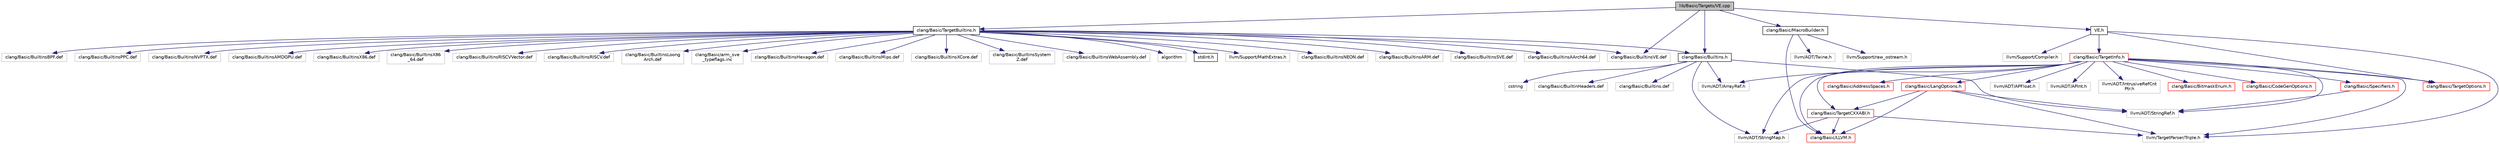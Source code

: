 digraph "lib/Basic/Targets/VE.cpp"
{
 // LATEX_PDF_SIZE
  bgcolor="transparent";
  edge [fontname="Helvetica",fontsize="10",labelfontname="Helvetica",labelfontsize="10"];
  node [fontname="Helvetica",fontsize="10",shape=record];
  Node1 [label="lib/Basic/Targets/VE.cpp",height=0.2,width=0.4,color="black", fillcolor="grey75", style="filled", fontcolor="black",tooltip=" "];
  Node1 -> Node2 [color="midnightblue",fontsize="10",style="solid",fontname="Helvetica"];
  Node2 [label="VE.h",height=0.2,width=0.4,color="black",URL="$Basic_2Targets_2VE_8h.html",tooltip=" "];
  Node2 -> Node3 [color="midnightblue",fontsize="10",style="solid",fontname="Helvetica"];
  Node3 [label="clang/Basic/TargetInfo.h",height=0.2,width=0.4,color="red",URL="$include_2clang_2Basic_2TargetInfo_8h.html",tooltip=" "];
  Node3 -> Node4 [color="midnightblue",fontsize="10",style="solid",fontname="Helvetica"];
  Node4 [label="clang/Basic/AddressSpaces.h",height=0.2,width=0.4,color="red",URL="$AddressSpaces_8h.html",tooltip=" "];
  Node3 -> Node6 [color="midnightblue",fontsize="10",style="solid",fontname="Helvetica"];
  Node6 [label="clang/Basic/BitmaskEnum.h",height=0.2,width=0.4,color="red",URL="$BitmaskEnum_8h.html",tooltip=" "];
  Node3 -> Node8 [color="midnightblue",fontsize="10",style="solid",fontname="Helvetica"];
  Node8 [label="clang/Basic/CodeGenOptions.h",height=0.2,width=0.4,color="red",URL="$CodeGenOptions_8h.html",tooltip=" "];
  Node3 -> Node11 [color="midnightblue",fontsize="10",style="solid",fontname="Helvetica"];
  Node11 [label="clang/Basic/LLVM.h",height=0.2,width=0.4,color="red",URL="$LLVM_8h.html",tooltip=" "];
  Node3 -> Node30 [color="midnightblue",fontsize="10",style="solid",fontname="Helvetica"];
  Node30 [label="clang/Basic/LangOptions.h",height=0.2,width=0.4,color="red",URL="$LangOptions_8h.html",tooltip=" "];
  Node30 -> Node11 [color="midnightblue",fontsize="10",style="solid",fontname="Helvetica"];
  Node30 -> Node38 [color="midnightblue",fontsize="10",style="solid",fontname="Helvetica"];
  Node38 [label="clang/Basic/TargetCXXABI.h",height=0.2,width=0.4,color="red",URL="$TargetCXXABI_8h.html",tooltip=" "];
  Node38 -> Node11 [color="midnightblue",fontsize="10",style="solid",fontname="Helvetica"];
  Node38 -> Node39 [color="midnightblue",fontsize="10",style="solid",fontname="Helvetica"];
  Node39 [label="llvm/ADT/StringMap.h",height=0.2,width=0.4,color="grey75",tooltip=" "];
  Node38 -> Node37 [color="midnightblue",fontsize="10",style="solid",fontname="Helvetica"];
  Node37 [label="llvm/TargetParser/Triple.h",height=0.2,width=0.4,color="grey75",tooltip=" "];
  Node30 -> Node14 [color="midnightblue",fontsize="10",style="solid",fontname="Helvetica"];
  Node14 [label="llvm/ADT/StringRef.h",height=0.2,width=0.4,color="grey75",tooltip=" "];
  Node30 -> Node37 [color="midnightblue",fontsize="10",style="solid",fontname="Helvetica"];
  Node3 -> Node47 [color="midnightblue",fontsize="10",style="solid",fontname="Helvetica"];
  Node47 [label="clang/Basic/Specifiers.h",height=0.2,width=0.4,color="red",URL="$Specifiers_8h.html",tooltip=" "];
  Node47 -> Node14 [color="midnightblue",fontsize="10",style="solid",fontname="Helvetica"];
  Node3 -> Node38 [color="midnightblue",fontsize="10",style="solid",fontname="Helvetica"];
  Node3 -> Node51 [color="midnightblue",fontsize="10",style="solid",fontname="Helvetica"];
  Node51 [label="clang/Basic/TargetOptions.h",height=0.2,width=0.4,color="red",URL="$TargetOptions_8h.html",tooltip=" "];
  Node3 -> Node53 [color="midnightblue",fontsize="10",style="solid",fontname="Helvetica"];
  Node53 [label="llvm/ADT/APFloat.h",height=0.2,width=0.4,color="grey75",tooltip=" "];
  Node3 -> Node54 [color="midnightblue",fontsize="10",style="solid",fontname="Helvetica"];
  Node54 [label="llvm/ADT/APInt.h",height=0.2,width=0.4,color="grey75",tooltip=" "];
  Node3 -> Node55 [color="midnightblue",fontsize="10",style="solid",fontname="Helvetica"];
  Node55 [label="llvm/ADT/ArrayRef.h",height=0.2,width=0.4,color="grey75",tooltip=" "];
  Node3 -> Node56 [color="midnightblue",fontsize="10",style="solid",fontname="Helvetica"];
  Node56 [label="llvm/ADT/IntrusiveRefCnt\lPtr.h",height=0.2,width=0.4,color="grey75",tooltip=" "];
  Node3 -> Node39 [color="midnightblue",fontsize="10",style="solid",fontname="Helvetica"];
  Node3 -> Node14 [color="midnightblue",fontsize="10",style="solid",fontname="Helvetica"];
  Node3 -> Node37 [color="midnightblue",fontsize="10",style="solid",fontname="Helvetica"];
  Node2 -> Node51 [color="midnightblue",fontsize="10",style="solid",fontname="Helvetica"];
  Node2 -> Node62 [color="midnightblue",fontsize="10",style="solid",fontname="Helvetica"];
  Node62 [label="llvm/Support/Compiler.h",height=0.2,width=0.4,color="grey75",tooltip=" "];
  Node2 -> Node37 [color="midnightblue",fontsize="10",style="solid",fontname="Helvetica"];
  Node1 -> Node63 [color="midnightblue",fontsize="10",style="solid",fontname="Helvetica"];
  Node63 [label="clang/Basic/Builtins.h",height=0.2,width=0.4,color="black",URL="$Builtins_8h.html",tooltip=" "];
  Node63 -> Node55 [color="midnightblue",fontsize="10",style="solid",fontname="Helvetica"];
  Node63 -> Node39 [color="midnightblue",fontsize="10",style="solid",fontname="Helvetica"];
  Node63 -> Node14 [color="midnightblue",fontsize="10",style="solid",fontname="Helvetica"];
  Node63 -> Node64 [color="midnightblue",fontsize="10",style="solid",fontname="Helvetica"];
  Node64 [label="cstring",height=0.2,width=0.4,color="grey75",tooltip=" "];
  Node63 -> Node65 [color="midnightblue",fontsize="10",style="solid",fontname="Helvetica"];
  Node65 [label="clang/Basic/BuiltinHeaders.def",height=0.2,width=0.4,color="grey75",tooltip=" "];
  Node63 -> Node66 [color="midnightblue",fontsize="10",style="solid",fontname="Helvetica"];
  Node66 [label="clang/Basic/Builtins.def",height=0.2,width=0.4,color="grey75",tooltip=" "];
  Node1 -> Node67 [color="midnightblue",fontsize="10",style="solid",fontname="Helvetica"];
  Node67 [label="clang/Basic/MacroBuilder.h",height=0.2,width=0.4,color="black",URL="$MacroBuilder_8h.html",tooltip=" "];
  Node67 -> Node11 [color="midnightblue",fontsize="10",style="solid",fontname="Helvetica"];
  Node67 -> Node68 [color="midnightblue",fontsize="10",style="solid",fontname="Helvetica"];
  Node68 [label="llvm/ADT/Twine.h",height=0.2,width=0.4,color="grey75",tooltip=" "];
  Node67 -> Node69 [color="midnightblue",fontsize="10",style="solid",fontname="Helvetica"];
  Node69 [label="llvm/Support/raw_ostream.h",height=0.2,width=0.4,color="grey75",tooltip=" "];
  Node1 -> Node70 [color="midnightblue",fontsize="10",style="solid",fontname="Helvetica"];
  Node70 [label="clang/Basic/TargetBuiltins.h",height=0.2,width=0.4,color="black",URL="$TargetBuiltins_8h.html",tooltip=" "];
  Node70 -> Node71 [color="midnightblue",fontsize="10",style="solid",fontname="Helvetica"];
  Node71 [label="algorithm",height=0.2,width=0.4,color="grey75",tooltip=" "];
  Node70 -> Node72 [color="midnightblue",fontsize="10",style="solid",fontname="Helvetica"];
  Node72 [label="stdint.h",height=0.2,width=0.4,color="black",URL="$stdint_8h.html",tooltip=" "];
  Node70 -> Node63 [color="midnightblue",fontsize="10",style="solid",fontname="Helvetica"];
  Node70 -> Node20 [color="midnightblue",fontsize="10",style="solid",fontname="Helvetica"];
  Node20 [label="llvm/Support/MathExtras.h",height=0.2,width=0.4,color="grey75",tooltip=" "];
  Node70 -> Node73 [color="midnightblue",fontsize="10",style="solid",fontname="Helvetica"];
  Node73 [label="clang/Basic/BuiltinsNEON.def",height=0.2,width=0.4,color="grey75",tooltip=" "];
  Node70 -> Node74 [color="midnightblue",fontsize="10",style="solid",fontname="Helvetica"];
  Node74 [label="clang/Basic/BuiltinsARM.def",height=0.2,width=0.4,color="grey75",tooltip=" "];
  Node70 -> Node75 [color="midnightblue",fontsize="10",style="solid",fontname="Helvetica"];
  Node75 [label="clang/Basic/BuiltinsSVE.def",height=0.2,width=0.4,color="grey75",tooltip=" "];
  Node70 -> Node76 [color="midnightblue",fontsize="10",style="solid",fontname="Helvetica"];
  Node76 [label="clang/Basic/BuiltinsAArch64.def",height=0.2,width=0.4,color="grey75",tooltip=" "];
  Node70 -> Node77 [color="midnightblue",fontsize="10",style="solid",fontname="Helvetica"];
  Node77 [label="clang/Basic/BuiltinsBPF.def",height=0.2,width=0.4,color="grey75",tooltip=" "];
  Node70 -> Node78 [color="midnightblue",fontsize="10",style="solid",fontname="Helvetica"];
  Node78 [label="clang/Basic/BuiltinsPPC.def",height=0.2,width=0.4,color="grey75",tooltip=" "];
  Node70 -> Node79 [color="midnightblue",fontsize="10",style="solid",fontname="Helvetica"];
  Node79 [label="clang/Basic/BuiltinsNVPTX.def",height=0.2,width=0.4,color="grey75",tooltip=" "];
  Node70 -> Node80 [color="midnightblue",fontsize="10",style="solid",fontname="Helvetica"];
  Node80 [label="clang/Basic/BuiltinsAMDGPU.def",height=0.2,width=0.4,color="grey75",tooltip=" "];
  Node70 -> Node81 [color="midnightblue",fontsize="10",style="solid",fontname="Helvetica"];
  Node81 [label="clang/Basic/BuiltinsX86.def",height=0.2,width=0.4,color="grey75",tooltip=" "];
  Node70 -> Node82 [color="midnightblue",fontsize="10",style="solid",fontname="Helvetica"];
  Node82 [label="clang/Basic/BuiltinsX86\l_64.def",height=0.2,width=0.4,color="grey75",tooltip=" "];
  Node70 -> Node83 [color="midnightblue",fontsize="10",style="solid",fontname="Helvetica"];
  Node83 [label="clang/Basic/BuiltinsVE.def",height=0.2,width=0.4,color="grey75",tooltip=" "];
  Node70 -> Node84 [color="midnightblue",fontsize="10",style="solid",fontname="Helvetica"];
  Node84 [label="clang/Basic/BuiltinsRISCVVector.def",height=0.2,width=0.4,color="grey75",tooltip=" "];
  Node70 -> Node85 [color="midnightblue",fontsize="10",style="solid",fontname="Helvetica"];
  Node85 [label="clang/Basic/BuiltinsRISCV.def",height=0.2,width=0.4,color="grey75",tooltip=" "];
  Node70 -> Node86 [color="midnightblue",fontsize="10",style="solid",fontname="Helvetica"];
  Node86 [label="clang/Basic/BuiltinsLoong\lArch.def",height=0.2,width=0.4,color="grey75",tooltip=" "];
  Node70 -> Node87 [color="midnightblue",fontsize="10",style="solid",fontname="Helvetica"];
  Node87 [label="clang/Basic/arm_sve\l_typeflags.inc",height=0.2,width=0.4,color="grey75",tooltip=" "];
  Node70 -> Node88 [color="midnightblue",fontsize="10",style="solid",fontname="Helvetica"];
  Node88 [label="clang/Basic/BuiltinsHexagon.def",height=0.2,width=0.4,color="grey75",tooltip=" "];
  Node70 -> Node89 [color="midnightblue",fontsize="10",style="solid",fontname="Helvetica"];
  Node89 [label="clang/Basic/BuiltinsMips.def",height=0.2,width=0.4,color="grey75",tooltip=" "];
  Node70 -> Node90 [color="midnightblue",fontsize="10",style="solid",fontname="Helvetica"];
  Node90 [label="clang/Basic/BuiltinsXCore.def",height=0.2,width=0.4,color="grey75",tooltip=" "];
  Node70 -> Node91 [color="midnightblue",fontsize="10",style="solid",fontname="Helvetica"];
  Node91 [label="clang/Basic/BuiltinsSystem\lZ.def",height=0.2,width=0.4,color="grey75",tooltip=" "];
  Node70 -> Node92 [color="midnightblue",fontsize="10",style="solid",fontname="Helvetica"];
  Node92 [label="clang/Basic/BuiltinsWebAssembly.def",height=0.2,width=0.4,color="grey75",tooltip=" "];
  Node1 -> Node83 [color="midnightblue",fontsize="10",style="solid",fontname="Helvetica"];
}
